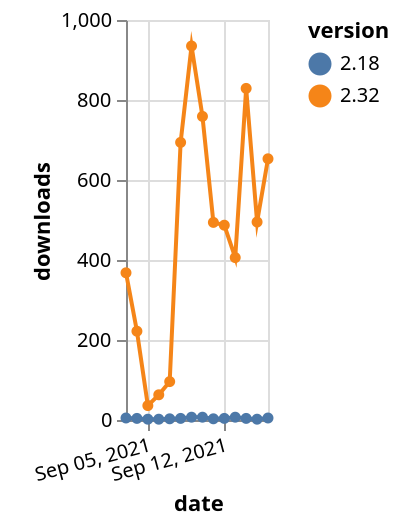 {"$schema": "https://vega.github.io/schema/vega-lite/v5.json", "description": "A simple bar chart with embedded data.", "data": {"values": [{"date": "2021-09-03", "total": 139943, "delta": 368, "version": "2.32"}, {"date": "2021-09-04", "total": 140165, "delta": 222, "version": "2.32"}, {"date": "2021-09-05", "total": 140201, "delta": 36, "version": "2.32"}, {"date": "2021-09-06", "total": 140264, "delta": 63, "version": "2.32"}, {"date": "2021-09-07", "total": 140360, "delta": 96, "version": "2.32"}, {"date": "2021-09-08", "total": 141054, "delta": 694, "version": "2.32"}, {"date": "2021-09-09", "total": 141989, "delta": 935, "version": "2.32"}, {"date": "2021-09-10", "total": 142748, "delta": 759, "version": "2.32"}, {"date": "2021-09-11", "total": 143242, "delta": 494, "version": "2.32"}, {"date": "2021-09-12", "total": 143729, "delta": 487, "version": "2.32"}, {"date": "2021-09-13", "total": 144135, "delta": 406, "version": "2.32"}, {"date": "2021-09-14", "total": 144964, "delta": 829, "version": "2.32"}, {"date": "2021-09-15", "total": 145459, "delta": 495, "version": "2.32"}, {"date": "2021-09-16", "total": 146112, "delta": 653, "version": "2.32"}, {"date": "2021-09-03", "total": 27404, "delta": 5, "version": "2.18"}, {"date": "2021-09-04", "total": 27408, "delta": 4, "version": "2.18"}, {"date": "2021-09-05", "total": 27410, "delta": 2, "version": "2.18"}, {"date": "2021-09-06", "total": 27412, "delta": 2, "version": "2.18"}, {"date": "2021-09-07", "total": 27415, "delta": 3, "version": "2.18"}, {"date": "2021-09-08", "total": 27419, "delta": 4, "version": "2.18"}, {"date": "2021-09-09", "total": 27426, "delta": 7, "version": "2.18"}, {"date": "2021-09-10", "total": 27433, "delta": 7, "version": "2.18"}, {"date": "2021-09-11", "total": 27436, "delta": 3, "version": "2.18"}, {"date": "2021-09-12", "total": 27440, "delta": 4, "version": "2.18"}, {"date": "2021-09-13", "total": 27447, "delta": 7, "version": "2.18"}, {"date": "2021-09-14", "total": 27451, "delta": 4, "version": "2.18"}, {"date": "2021-09-15", "total": 27453, "delta": 2, "version": "2.18"}, {"date": "2021-09-16", "total": 27458, "delta": 5, "version": "2.18"}]}, "width": "container", "mark": {"type": "line", "point": {"filled": true}}, "encoding": {"x": {"field": "date", "type": "temporal", "timeUnit": "yearmonthdate", "title": "date", "axis": {"labelAngle": -15}}, "y": {"field": "delta", "type": "quantitative", "title": "downloads"}, "color": {"field": "version", "type": "nominal"}, "tooltip": {"field": "delta"}}}